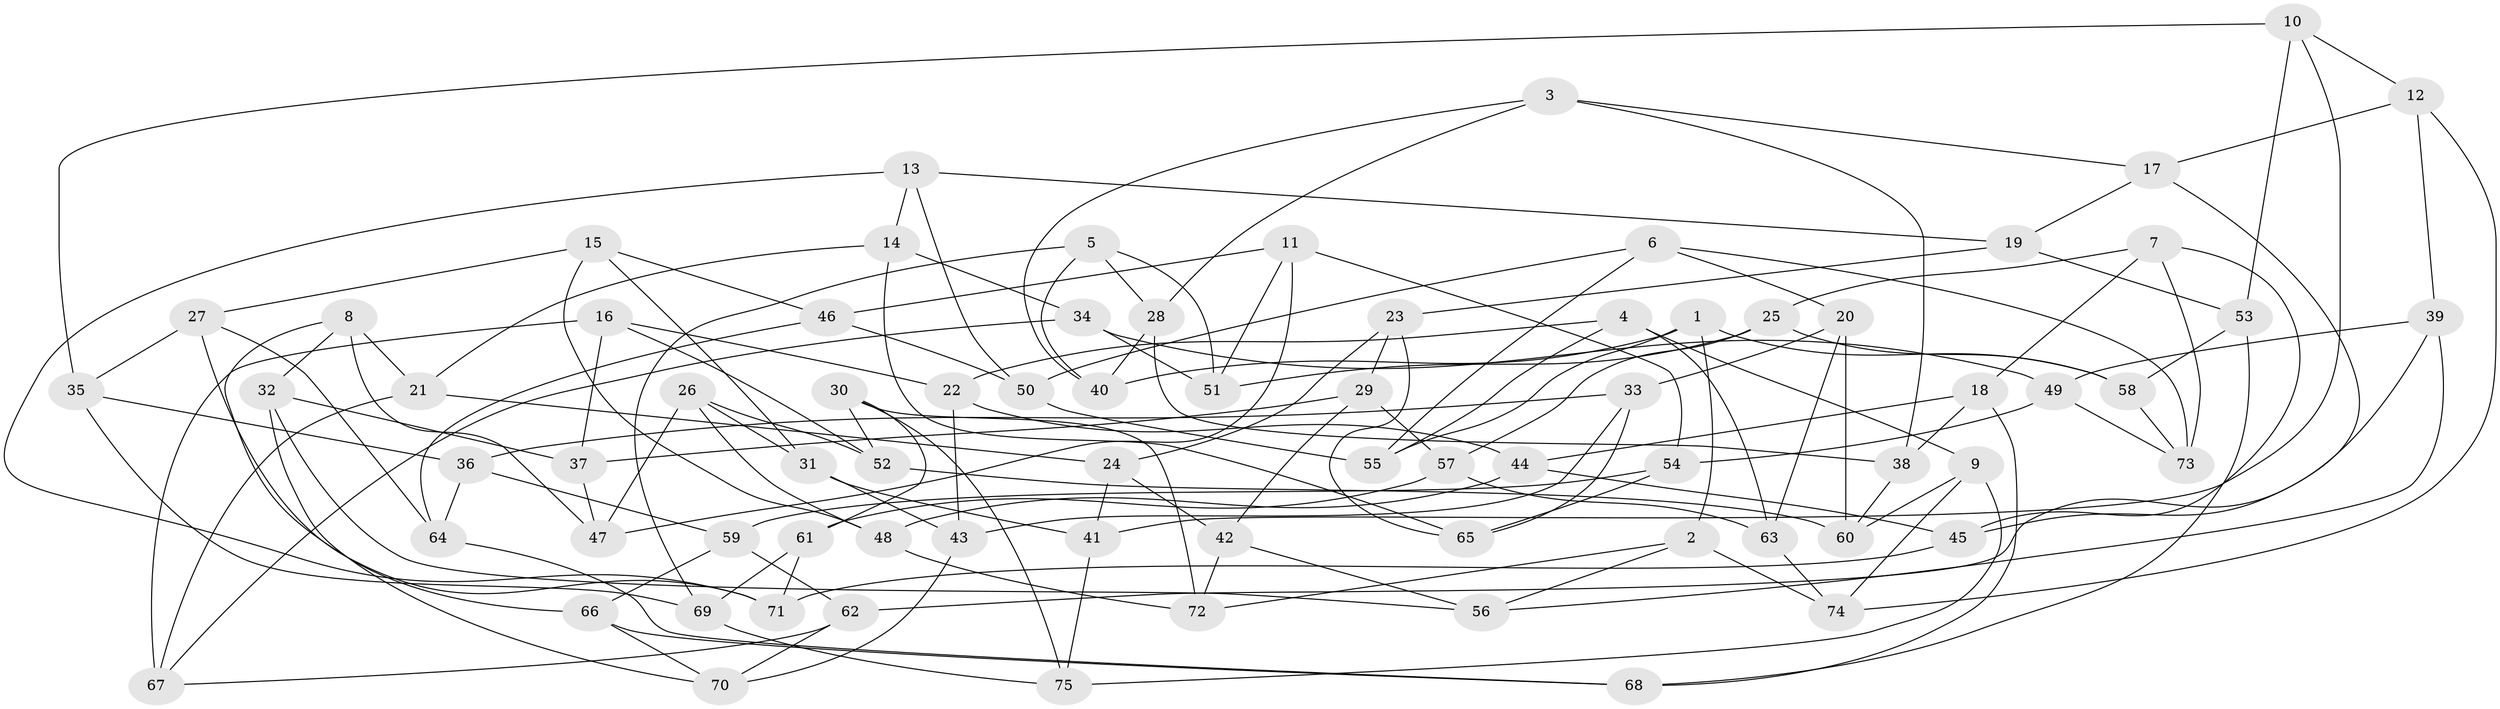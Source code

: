 // Generated by graph-tools (version 1.1) at 2025/16/03/09/25 04:16:40]
// undirected, 75 vertices, 150 edges
graph export_dot {
graph [start="1"]
  node [color=gray90,style=filled];
  1;
  2;
  3;
  4;
  5;
  6;
  7;
  8;
  9;
  10;
  11;
  12;
  13;
  14;
  15;
  16;
  17;
  18;
  19;
  20;
  21;
  22;
  23;
  24;
  25;
  26;
  27;
  28;
  29;
  30;
  31;
  32;
  33;
  34;
  35;
  36;
  37;
  38;
  39;
  40;
  41;
  42;
  43;
  44;
  45;
  46;
  47;
  48;
  49;
  50;
  51;
  52;
  53;
  54;
  55;
  56;
  57;
  58;
  59;
  60;
  61;
  62;
  63;
  64;
  65;
  66;
  67;
  68;
  69;
  70;
  71;
  72;
  73;
  74;
  75;
  1 -- 40;
  1 -- 55;
  1 -- 2;
  1 -- 58;
  2 -- 72;
  2 -- 56;
  2 -- 74;
  3 -- 40;
  3 -- 38;
  3 -- 17;
  3 -- 28;
  4 -- 63;
  4 -- 9;
  4 -- 55;
  4 -- 22;
  5 -- 40;
  5 -- 69;
  5 -- 51;
  5 -- 28;
  6 -- 20;
  6 -- 73;
  6 -- 55;
  6 -- 50;
  7 -- 18;
  7 -- 25;
  7 -- 45;
  7 -- 73;
  8 -- 21;
  8 -- 32;
  8 -- 47;
  8 -- 66;
  9 -- 60;
  9 -- 74;
  9 -- 75;
  10 -- 41;
  10 -- 53;
  10 -- 12;
  10 -- 35;
  11 -- 46;
  11 -- 54;
  11 -- 47;
  11 -- 51;
  12 -- 39;
  12 -- 17;
  12 -- 74;
  13 -- 19;
  13 -- 50;
  13 -- 14;
  13 -- 71;
  14 -- 21;
  14 -- 34;
  14 -- 65;
  15 -- 48;
  15 -- 27;
  15 -- 31;
  15 -- 46;
  16 -- 52;
  16 -- 67;
  16 -- 37;
  16 -- 22;
  17 -- 62;
  17 -- 19;
  18 -- 68;
  18 -- 38;
  18 -- 44;
  19 -- 53;
  19 -- 23;
  20 -- 60;
  20 -- 63;
  20 -- 33;
  21 -- 67;
  21 -- 24;
  22 -- 43;
  22 -- 44;
  23 -- 29;
  23 -- 65;
  23 -- 24;
  24 -- 42;
  24 -- 41;
  25 -- 57;
  25 -- 51;
  25 -- 58;
  26 -- 47;
  26 -- 48;
  26 -- 31;
  26 -- 52;
  27 -- 64;
  27 -- 71;
  27 -- 35;
  28 -- 38;
  28 -- 40;
  29 -- 57;
  29 -- 37;
  29 -- 42;
  30 -- 72;
  30 -- 52;
  30 -- 61;
  30 -- 75;
  31 -- 41;
  31 -- 43;
  32 -- 37;
  32 -- 56;
  32 -- 70;
  33 -- 36;
  33 -- 65;
  33 -- 43;
  34 -- 67;
  34 -- 49;
  34 -- 51;
  35 -- 36;
  35 -- 69;
  36 -- 59;
  36 -- 64;
  37 -- 47;
  38 -- 60;
  39 -- 49;
  39 -- 45;
  39 -- 56;
  41 -- 75;
  42 -- 72;
  42 -- 56;
  43 -- 70;
  44 -- 45;
  44 -- 48;
  45 -- 71;
  46 -- 64;
  46 -- 50;
  48 -- 72;
  49 -- 54;
  49 -- 73;
  50 -- 55;
  52 -- 60;
  53 -- 68;
  53 -- 58;
  54 -- 59;
  54 -- 65;
  57 -- 63;
  57 -- 61;
  58 -- 73;
  59 -- 62;
  59 -- 66;
  61 -- 69;
  61 -- 71;
  62 -- 67;
  62 -- 70;
  63 -- 74;
  64 -- 68;
  66 -- 70;
  66 -- 68;
  69 -- 75;
}
